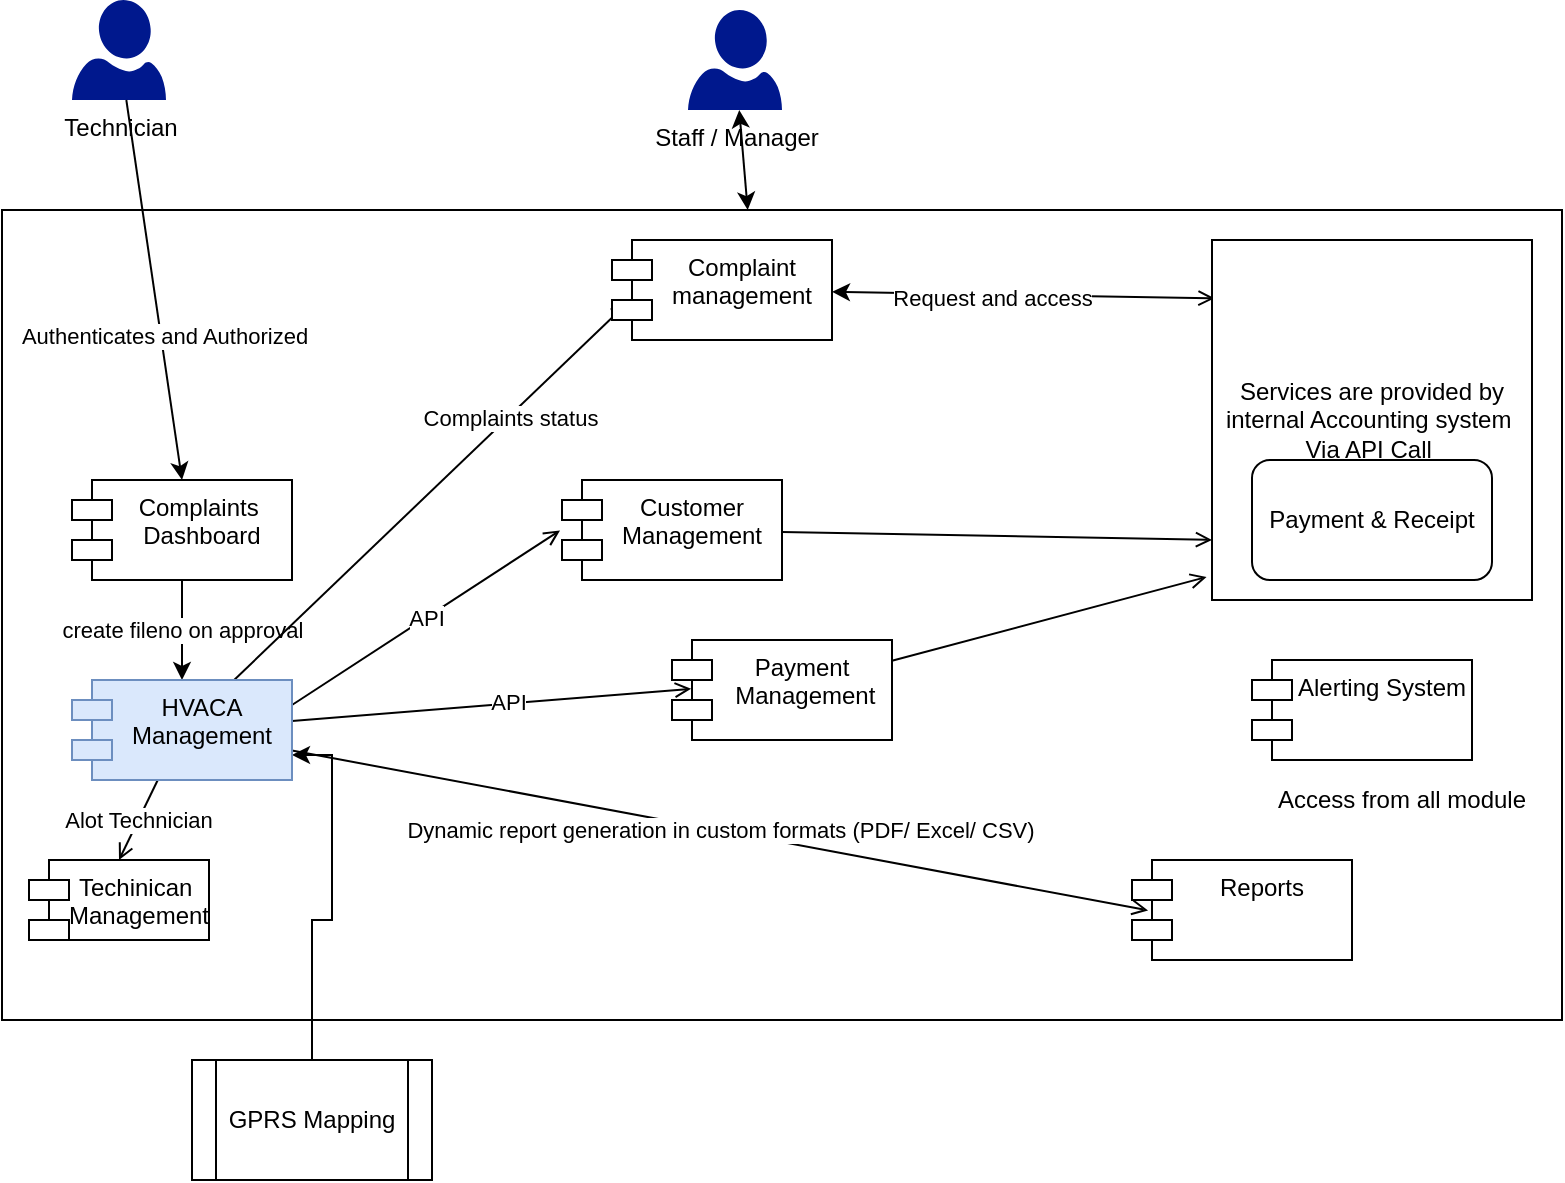 <mxfile version="13.9.3" type="github">
  <diagram id="1DcZlpppCnB5ftDYnrpj" name="Page-1">
    <mxGraphModel dx="1038" dy="580" grid="1" gridSize="10" guides="1" tooltips="1" connect="1" arrows="1" fold="1" page="1" pageScale="1" pageWidth="850" pageHeight="1100" math="0" shadow="0">
      <root>
        <mxCell id="0" />
        <mxCell id="1" parent="0" />
        <mxCell id="PFrNyJQ9u5XcXT-LjefT-49" value="Accessed from all module&amp;nbsp;" style="rounded=0;whiteSpace=wrap;html=1;" parent="1" vertex="1">
          <mxGeometry x="630" y="347.5" width="160" height="95" as="geometry" />
        </mxCell>
        <mxCell id="PFrNyJQ9u5XcXT-LjefT-15" value="" style="rounded=0;whiteSpace=wrap;html=1;" parent="1" vertex="1">
          <mxGeometry x="35" y="135" width="780" height="405" as="geometry" />
        </mxCell>
        <mxCell id="PFrNyJQ9u5XcXT-LjefT-7" value="Technician" style="aspect=fixed;pointerEvents=1;shadow=0;dashed=0;html=1;strokeColor=none;labelPosition=center;verticalLabelPosition=bottom;verticalAlign=top;align=center;fillColor=#00188D;shape=mxgraph.azure.user" parent="1" vertex="1">
          <mxGeometry x="70" y="30" width="47" height="50" as="geometry" />
        </mxCell>
        <mxCell id="y00U822aDUJ8279oQnxJ-9" style="edgeStyle=orthogonalEdgeStyle;rounded=0;orthogonalLoop=1;jettySize=auto;html=1;entryX=1;entryY=0.75;entryDx=0;entryDy=0;" edge="1" parent="1" source="PFrNyJQ9u5XcXT-LjefT-8" target="PFrNyJQ9u5XcXT-LjefT-12">
          <mxGeometry relative="1" as="geometry" />
        </mxCell>
        <mxCell id="PFrNyJQ9u5XcXT-LjefT-8" value="GPRS Mapping" style="shape=process;whiteSpace=wrap;html=1;backgroundOutline=1;" parent="1" vertex="1">
          <mxGeometry x="130" y="560" width="120" height="60" as="geometry" />
        </mxCell>
        <mxCell id="PFrNyJQ9u5XcXT-LjefT-10" value="create fileno on approval" style="edgeStyle=orthogonalEdgeStyle;rounded=0;orthogonalLoop=1;jettySize=auto;html=1;" parent="1" source="PFrNyJQ9u5XcXT-LjefT-11" target="PFrNyJQ9u5XcXT-LjefT-12" edge="1">
          <mxGeometry relative="1" as="geometry" />
        </mxCell>
        <mxCell id="PFrNyJQ9u5XcXT-LjefT-40" value="API" style="edgeStyle=none;rounded=0;orthogonalLoop=1;jettySize=auto;html=1;entryX=-0.009;entryY=0.504;entryDx=0;entryDy=0;entryPerimeter=0;startArrow=none;startFill=0;endArrow=open;endFill=0;exitX=1;exitY=0.25;exitDx=0;exitDy=0;" parent="1" source="PFrNyJQ9u5XcXT-LjefT-12" target="PFrNyJQ9u5XcXT-LjefT-39" edge="1">
          <mxGeometry relative="1" as="geometry" />
        </mxCell>
        <mxCell id="PFrNyJQ9u5XcXT-LjefT-11" value="Complaints &#xa;Dashboard" style="shape=module;align=left;spacingLeft=20;align=center;verticalAlign=top;" parent="1" vertex="1">
          <mxGeometry x="70" y="270" width="110" height="50" as="geometry" />
        </mxCell>
        <mxCell id="PFrNyJQ9u5XcXT-LjefT-23" value="Alot Technician" style="edgeStyle=none;rounded=0;orthogonalLoop=1;jettySize=auto;html=1;entryX=0.5;entryY=0;entryDx=0;entryDy=0;startArrow=none;startFill=0;endArrow=open;endFill=0;" parent="1" source="PFrNyJQ9u5XcXT-LjefT-12" target="PFrNyJQ9u5XcXT-LjefT-17" edge="1">
          <mxGeometry relative="1" as="geometry" />
        </mxCell>
        <mxCell id="PFrNyJQ9u5XcXT-LjefT-34" style="edgeStyle=none;rounded=0;orthogonalLoop=1;jettySize=auto;html=1;entryX=0.069;entryY=0.632;entryDx=0;entryDy=0;entryPerimeter=0;startArrow=none;startFill=0;endArrow=open;endFill=0;" parent="1" source="PFrNyJQ9u5XcXT-LjefT-12" target="PFrNyJQ9u5XcXT-LjefT-25" edge="1">
          <mxGeometry relative="1" as="geometry" />
        </mxCell>
        <mxCell id="PFrNyJQ9u5XcXT-LjefT-35" value="Complaints status" style="edgeLabel;html=1;align=center;verticalAlign=middle;resizable=0;points=[];" parent="PFrNyJQ9u5XcXT-LjefT-34" vertex="1" connectable="0">
          <mxGeometry x="0.401" relative="1" as="geometry">
            <mxPoint y="1" as="offset" />
          </mxGeometry>
        </mxCell>
        <mxCell id="PFrNyJQ9u5XcXT-LjefT-43" value="Dynamic report generation in custom formats (PDF/ Excel/ CSV)" style="edgeStyle=none;rounded=0;orthogonalLoop=1;jettySize=auto;html=1;entryX=0.073;entryY=0.504;entryDx=0;entryDy=0;entryPerimeter=0;startArrow=none;startFill=0;endArrow=open;endFill=0;" parent="1" source="PFrNyJQ9u5XcXT-LjefT-12" target="PFrNyJQ9u5XcXT-LjefT-42" edge="1">
          <mxGeometry relative="1" as="geometry" />
        </mxCell>
        <mxCell id="PFrNyJQ9u5XcXT-LjefT-45" style="edgeStyle=none;rounded=0;orthogonalLoop=1;jettySize=auto;html=1;entryX=0.087;entryY=0.488;entryDx=0;entryDy=0;entryPerimeter=0;startArrow=none;startFill=0;endArrow=open;endFill=0;" parent="1" source="PFrNyJQ9u5XcXT-LjefT-12" target="PFrNyJQ9u5XcXT-LjefT-44" edge="1">
          <mxGeometry relative="1" as="geometry" />
        </mxCell>
        <mxCell id="y00U822aDUJ8279oQnxJ-8" value="API" style="edgeLabel;html=1;align=center;verticalAlign=middle;resizable=0;points=[];" vertex="1" connectable="0" parent="PFrNyJQ9u5XcXT-LjefT-45">
          <mxGeometry x="0.081" y="1" relative="1" as="geometry">
            <mxPoint as="offset" />
          </mxGeometry>
        </mxCell>
        <mxCell id="PFrNyJQ9u5XcXT-LjefT-12" value="HVACA &#xa;Management" style="shape=module;align=left;spacingLeft=20;align=center;verticalAlign=top;fillColor=#dae8fc;strokeColor=#6c8ebf;" parent="1" vertex="1">
          <mxGeometry x="70" y="370" width="110" height="50" as="geometry" />
        </mxCell>
        <mxCell id="PFrNyJQ9u5XcXT-LjefT-13" value="" style="endArrow=none;html=1;endFill=0;startArrow=classic;startFill=1;exitX=0.5;exitY=0;exitDx=0;exitDy=0;" parent="1" source="PFrNyJQ9u5XcXT-LjefT-11" target="PFrNyJQ9u5XcXT-LjefT-7" edge="1">
          <mxGeometry width="50" height="50" relative="1" as="geometry">
            <mxPoint x="117" y="145" as="sourcePoint" />
            <mxPoint x="117" y="85" as="targetPoint" />
          </mxGeometry>
        </mxCell>
        <mxCell id="PFrNyJQ9u5XcXT-LjefT-29" value="Authenticates and Authorized" style="edgeLabel;html=1;align=center;verticalAlign=middle;resizable=0;points=[];" parent="PFrNyJQ9u5XcXT-LjefT-13" vertex="1" connectable="0">
          <mxGeometry x="-0.244" y="-1" relative="1" as="geometry">
            <mxPoint as="offset" />
          </mxGeometry>
        </mxCell>
        <mxCell id="PFrNyJQ9u5XcXT-LjefT-17" value="Techinican &#xa;Management" style="shape=module;align=left;spacingLeft=20;align=center;verticalAlign=top;" parent="1" vertex="1">
          <mxGeometry x="48.5" y="460" width="90" height="40" as="geometry" />
        </mxCell>
        <mxCell id="PFrNyJQ9u5XcXT-LjefT-37" style="edgeStyle=none;rounded=0;orthogonalLoop=1;jettySize=auto;html=1;entryX=0.008;entryY=0.162;entryDx=0;entryDy=0;entryPerimeter=0;startArrow=classic;startFill=1;endArrow=open;endFill=0;" parent="1" source="PFrNyJQ9u5XcXT-LjefT-25" target="PFrNyJQ9u5XcXT-LjefT-30" edge="1">
          <mxGeometry relative="1" as="geometry" />
        </mxCell>
        <mxCell id="PFrNyJQ9u5XcXT-LjefT-38" value="Request and access" style="edgeLabel;html=1;align=center;verticalAlign=middle;resizable=0;points=[];" parent="PFrNyJQ9u5XcXT-LjefT-37" vertex="1" connectable="0">
          <mxGeometry x="-0.163" y="-1" relative="1" as="geometry">
            <mxPoint as="offset" />
          </mxGeometry>
        </mxCell>
        <mxCell id="PFrNyJQ9u5XcXT-LjefT-25" value="Complaint &#xa;management" style="shape=module;align=left;spacingLeft=20;align=center;verticalAlign=top;" parent="1" vertex="1">
          <mxGeometry x="340" y="150" width="110" height="50" as="geometry" />
        </mxCell>
        <mxCell id="PFrNyJQ9u5XcXT-LjefT-27" style="edgeStyle=none;rounded=0;orthogonalLoop=1;jettySize=auto;html=1;exitX=0.5;exitY=1;exitDx=0;exitDy=0;startArrow=none;startFill=0;endArrow=open;endFill=0;" parent="1" edge="1">
          <mxGeometry relative="1" as="geometry">
            <mxPoint x="200" y="500" as="sourcePoint" />
            <mxPoint x="200" y="500" as="targetPoint" />
          </mxGeometry>
        </mxCell>
        <mxCell id="PFrNyJQ9u5XcXT-LjefT-30" value="Services are provided by internal Accounting system&amp;nbsp;&lt;br&gt;Via API Call&amp;nbsp;" style="rounded=0;whiteSpace=wrap;html=1;" parent="1" vertex="1">
          <mxGeometry x="640" y="150" width="160" height="180" as="geometry" />
        </mxCell>
        <mxCell id="PFrNyJQ9u5XcXT-LjefT-31" value="Payment &amp;amp; Receipt" style="rounded=1;whiteSpace=wrap;html=1;" parent="1" vertex="1">
          <mxGeometry x="660" y="260" width="120" height="60" as="geometry" />
        </mxCell>
        <mxCell id="PFrNyJQ9u5XcXT-LjefT-41" style="edgeStyle=none;rounded=0;orthogonalLoop=1;jettySize=auto;html=1;entryX=0;entryY=0.833;entryDx=0;entryDy=0;entryPerimeter=0;startArrow=none;startFill=0;endArrow=open;endFill=0;" parent="1" source="PFrNyJQ9u5XcXT-LjefT-39" target="PFrNyJQ9u5XcXT-LjefT-30" edge="1">
          <mxGeometry relative="1" as="geometry" />
        </mxCell>
        <mxCell id="PFrNyJQ9u5XcXT-LjefT-39" value="Customer &#xa;Management" style="shape=module;align=left;spacingLeft=20;align=center;verticalAlign=top;" parent="1" vertex="1">
          <mxGeometry x="315" y="270" width="110" height="50" as="geometry" />
        </mxCell>
        <mxCell id="PFrNyJQ9u5XcXT-LjefT-42" value="Reports" style="shape=module;align=left;spacingLeft=20;align=center;verticalAlign=top;" parent="1" vertex="1">
          <mxGeometry x="600" y="460" width="110" height="50" as="geometry" />
        </mxCell>
        <mxCell id="PFrNyJQ9u5XcXT-LjefT-46" style="edgeStyle=none;rounded=0;orthogonalLoop=1;jettySize=auto;html=1;entryX=-0.017;entryY=0.936;entryDx=0;entryDy=0;entryPerimeter=0;startArrow=none;startFill=0;endArrow=open;endFill=0;" parent="1" source="PFrNyJQ9u5XcXT-LjefT-44" target="PFrNyJQ9u5XcXT-LjefT-30" edge="1">
          <mxGeometry relative="1" as="geometry" />
        </mxCell>
        <mxCell id="PFrNyJQ9u5XcXT-LjefT-44" value="Payment&#xa; Management" style="shape=module;align=left;spacingLeft=20;align=center;verticalAlign=top;" parent="1" vertex="1">
          <mxGeometry x="370" y="350" width="110" height="50" as="geometry" />
        </mxCell>
        <mxCell id="PFrNyJQ9u5XcXT-LjefT-47" value="Alerting System" style="shape=module;align=left;spacingLeft=20;align=center;verticalAlign=top;" parent="1" vertex="1">
          <mxGeometry x="660" y="360" width="110" height="50" as="geometry" />
        </mxCell>
        <mxCell id="PFrNyJQ9u5XcXT-LjefT-50" value="Access from all module" style="text;html=1;strokeColor=none;fillColor=none;align=center;verticalAlign=middle;whiteSpace=wrap;rounded=0;" parent="1" vertex="1">
          <mxGeometry x="670" y="420" width="130" height="20" as="geometry" />
        </mxCell>
        <mxCell id="XbiJzn5RKj0ZCHMjvqpI-4" style="edgeStyle=none;rounded=0;orthogonalLoop=1;jettySize=auto;html=1;startArrow=classic;startFill=1;" parent="1" source="XbiJzn5RKj0ZCHMjvqpI-3" target="PFrNyJQ9u5XcXT-LjefT-15" edge="1">
          <mxGeometry relative="1" as="geometry" />
        </mxCell>
        <mxCell id="XbiJzn5RKj0ZCHMjvqpI-3" value="Staff / Manager" style="aspect=fixed;pointerEvents=1;shadow=0;dashed=0;html=1;strokeColor=none;labelPosition=center;verticalLabelPosition=bottom;verticalAlign=top;align=center;fillColor=#00188D;shape=mxgraph.azure.user" parent="1" vertex="1">
          <mxGeometry x="378" y="35" width="47" height="50" as="geometry" />
        </mxCell>
      </root>
    </mxGraphModel>
  </diagram>
</mxfile>
